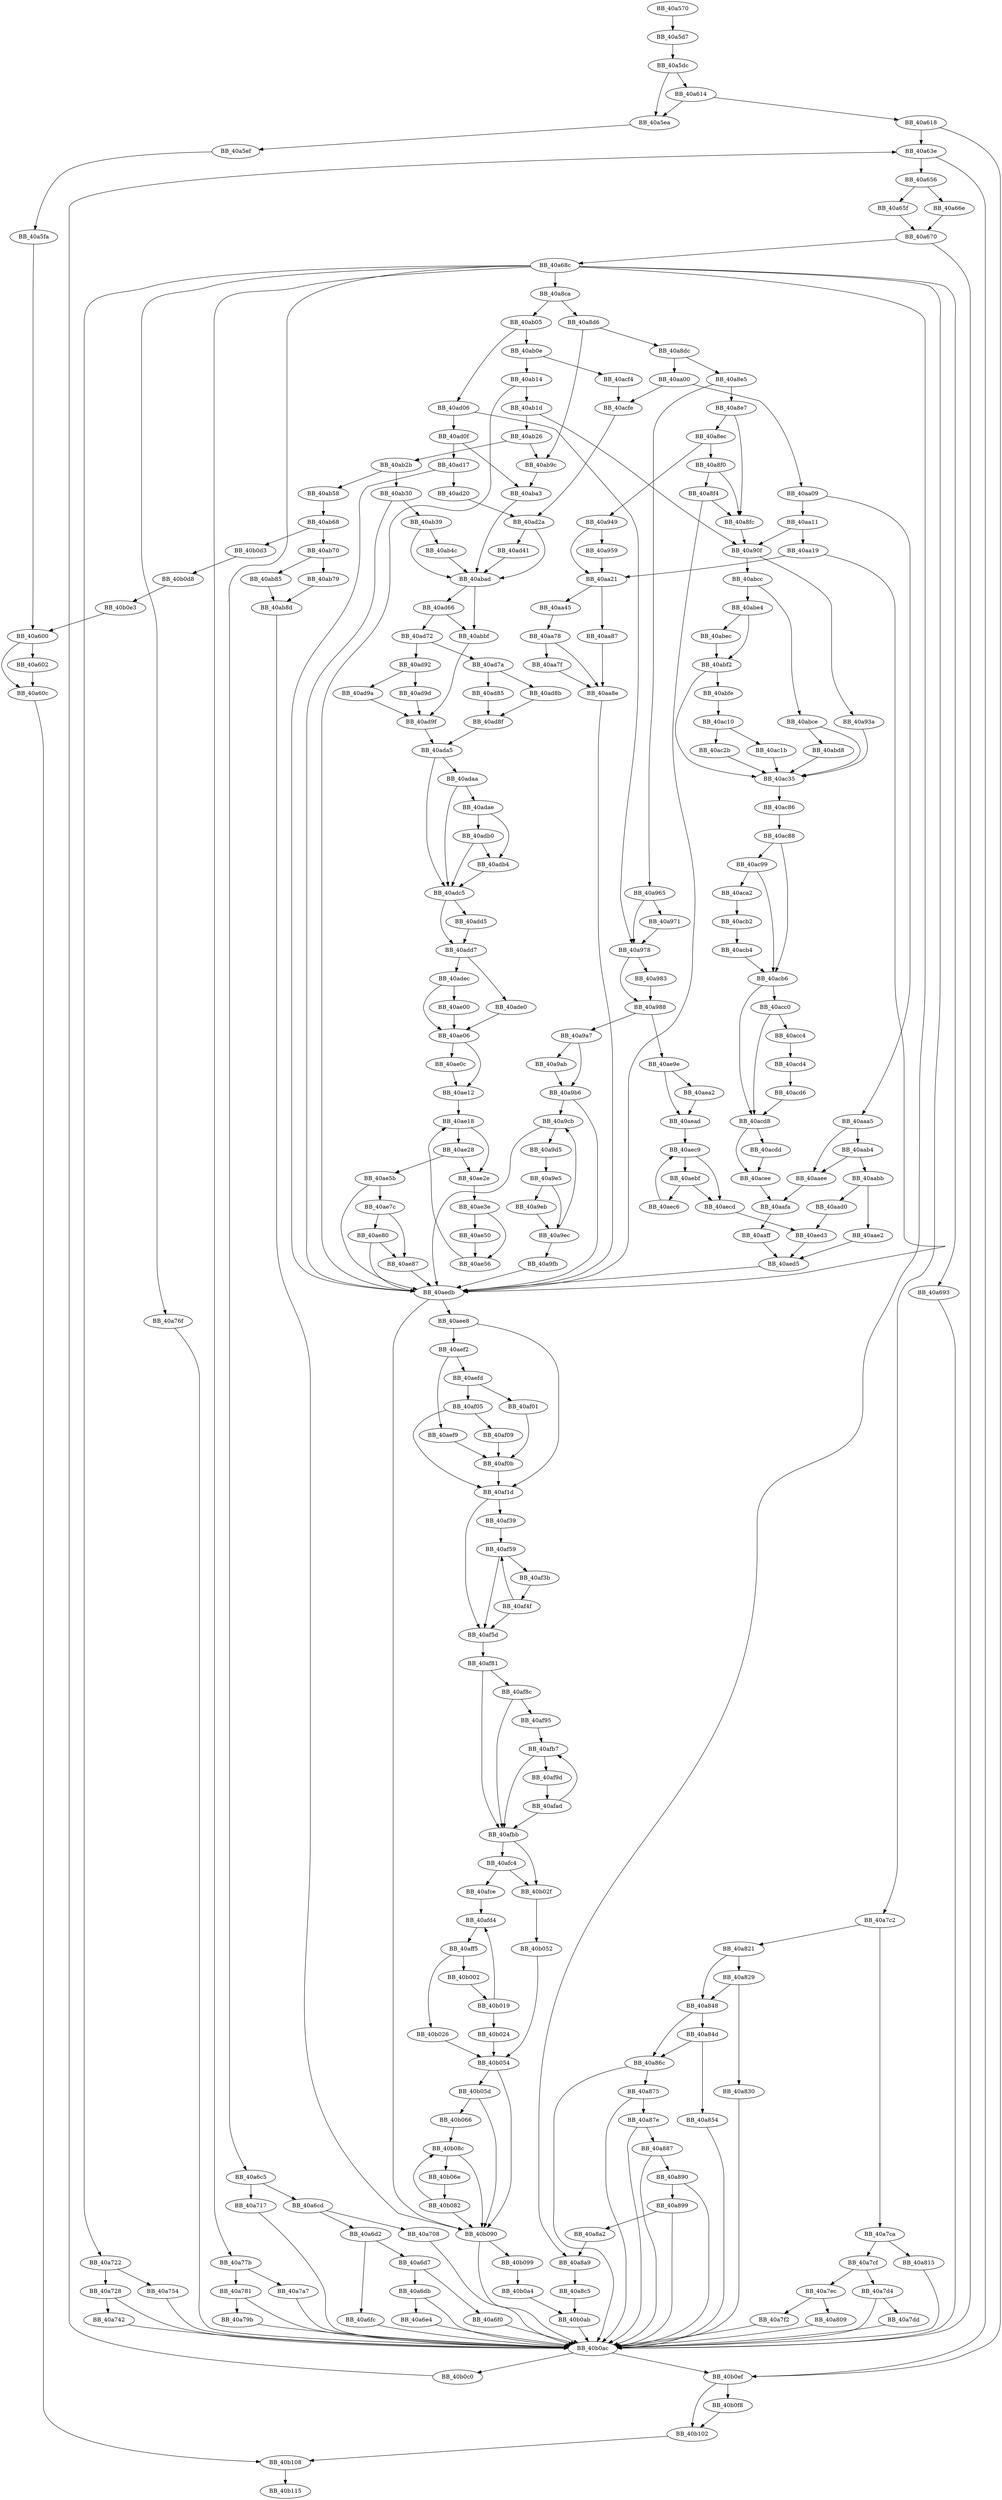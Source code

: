 DiGraph __woutput_l{
BB_40a570->BB_40a5d7
BB_40a5d7->BB_40a5dc
BB_40a5dc->BB_40a5ea
BB_40a5dc->BB_40a614
BB_40a5ea->BB_40a5ef
BB_40a5ef->BB_40a5fa
BB_40a5fa->BB_40a600
BB_40a600->BB_40a602
BB_40a600->BB_40a60c
BB_40a602->BB_40a60c
BB_40a60c->BB_40b108
BB_40a614->BB_40a5ea
BB_40a614->BB_40a618
BB_40a618->BB_40a63e
BB_40a618->BB_40b0ef
BB_40a63e->BB_40a656
BB_40a63e->BB_40b0ef
BB_40a656->BB_40a65f
BB_40a656->BB_40a66e
BB_40a65f->BB_40a670
BB_40a66e->BB_40a670
BB_40a670->BB_40a68c
BB_40a670->BB_40b0ac
BB_40a68c->BB_40a693
BB_40a68c->BB_40a6c5
BB_40a68c->BB_40a722
BB_40a68c->BB_40a76f
BB_40a68c->BB_40a77b
BB_40a68c->BB_40a7c2
BB_40a68c->BB_40a8a9
BB_40a68c->BB_40a8ca
BB_40a693->BB_40b0ac
BB_40a6c5->BB_40a6cd
BB_40a6c5->BB_40a717
BB_40a6cd->BB_40a6d2
BB_40a6cd->BB_40a708
BB_40a6d2->BB_40a6d7
BB_40a6d2->BB_40a6fc
BB_40a6d7->BB_40a6db
BB_40a6d7->BB_40a6f0
BB_40a6db->BB_40a6e4
BB_40a6db->BB_40b0ac
BB_40a6e4->BB_40b0ac
BB_40a6f0->BB_40b0ac
BB_40a6fc->BB_40b0ac
BB_40a708->BB_40b0ac
BB_40a717->BB_40b0ac
BB_40a722->BB_40a728
BB_40a722->BB_40a754
BB_40a728->BB_40a742
BB_40a728->BB_40b0ac
BB_40a742->BB_40b0ac
BB_40a754->BB_40b0ac
BB_40a76f->BB_40b0ac
BB_40a77b->BB_40a781
BB_40a77b->BB_40a7a7
BB_40a781->BB_40a79b
BB_40a781->BB_40b0ac
BB_40a79b->BB_40b0ac
BB_40a7a7->BB_40b0ac
BB_40a7c2->BB_40a7ca
BB_40a7c2->BB_40a821
BB_40a7ca->BB_40a7cf
BB_40a7ca->BB_40a815
BB_40a7cf->BB_40a7d4
BB_40a7cf->BB_40a7ec
BB_40a7d4->BB_40a7dd
BB_40a7d4->BB_40b0ac
BB_40a7dd->BB_40b0ac
BB_40a7ec->BB_40a7f2
BB_40a7ec->BB_40a809
BB_40a7f2->BB_40b0ac
BB_40a809->BB_40b0ac
BB_40a815->BB_40b0ac
BB_40a821->BB_40a829
BB_40a821->BB_40a848
BB_40a829->BB_40a830
BB_40a829->BB_40a848
BB_40a830->BB_40b0ac
BB_40a848->BB_40a84d
BB_40a848->BB_40a86c
BB_40a84d->BB_40a854
BB_40a84d->BB_40a86c
BB_40a854->BB_40b0ac
BB_40a86c->BB_40a875
BB_40a86c->BB_40b0ac
BB_40a875->BB_40a87e
BB_40a875->BB_40b0ac
BB_40a87e->BB_40a887
BB_40a87e->BB_40b0ac
BB_40a887->BB_40a890
BB_40a887->BB_40b0ac
BB_40a890->BB_40a899
BB_40a890->BB_40b0ac
BB_40a899->BB_40a8a2
BB_40a899->BB_40b0ac
BB_40a8a2->BB_40a8a9
BB_40a8a9->BB_40a8c5
BB_40a8c5->BB_40b0ab
BB_40a8ca->BB_40a8d6
BB_40a8ca->BB_40ab05
BB_40a8d6->BB_40a8dc
BB_40a8d6->BB_40ab9c
BB_40a8dc->BB_40a8e5
BB_40a8dc->BB_40aa00
BB_40a8e5->BB_40a8e7
BB_40a8e5->BB_40a965
BB_40a8e7->BB_40a8ec
BB_40a8e7->BB_40a8fc
BB_40a8ec->BB_40a8f0
BB_40a8ec->BB_40a949
BB_40a8f0->BB_40a8f4
BB_40a8f0->BB_40a8fc
BB_40a8f4->BB_40a8fc
BB_40a8f4->BB_40aedb
BB_40a8fc->BB_40a90f
BB_40a90f->BB_40a93a
BB_40a90f->BB_40abcc
BB_40a93a->BB_40ac35
BB_40a949->BB_40a959
BB_40a949->BB_40aa21
BB_40a959->BB_40aa21
BB_40a965->BB_40a971
BB_40a965->BB_40a978
BB_40a971->BB_40a978
BB_40a978->BB_40a983
BB_40a978->BB_40a988
BB_40a983->BB_40a988
BB_40a988->BB_40a9a7
BB_40a988->BB_40ae9e
BB_40a9a7->BB_40a9ab
BB_40a9a7->BB_40a9b6
BB_40a9ab->BB_40a9b6
BB_40a9b6->BB_40a9cb
BB_40a9b6->BB_40aedb
BB_40a9cb->BB_40a9d5
BB_40a9cb->BB_40aedb
BB_40a9d5->BB_40a9e5
BB_40a9e5->BB_40a9eb
BB_40a9e5->BB_40a9ec
BB_40a9eb->BB_40a9ec
BB_40a9ec->BB_40a9cb
BB_40a9ec->BB_40a9fb
BB_40a9fb->BB_40aedb
BB_40aa00->BB_40aa09
BB_40aa00->BB_40acfe
BB_40aa09->BB_40aa11
BB_40aa09->BB_40aaa5
BB_40aa11->BB_40a90f
BB_40aa11->BB_40aa19
BB_40aa19->BB_40aa21
BB_40aa19->BB_40aedb
BB_40aa21->BB_40aa45
BB_40aa21->BB_40aa87
BB_40aa45->BB_40aa78
BB_40aa78->BB_40aa7f
BB_40aa78->BB_40aa8e
BB_40aa7f->BB_40aa8e
BB_40aa87->BB_40aa8e
BB_40aa8e->BB_40aedb
BB_40aaa5->BB_40aab4
BB_40aaa5->BB_40aaee
BB_40aab4->BB_40aabb
BB_40aab4->BB_40aaee
BB_40aabb->BB_40aad0
BB_40aabb->BB_40aae2
BB_40aad0->BB_40aed3
BB_40aae2->BB_40aed5
BB_40aaee->BB_40aafa
BB_40aafa->BB_40aaff
BB_40aaff->BB_40aed5
BB_40ab05->BB_40ab0e
BB_40ab05->BB_40ad06
BB_40ab0e->BB_40ab14
BB_40ab0e->BB_40acf4
BB_40ab14->BB_40ab1d
BB_40ab14->BB_40aedb
BB_40ab1d->BB_40a90f
BB_40ab1d->BB_40ab26
BB_40ab26->BB_40ab2b
BB_40ab26->BB_40ab9c
BB_40ab2b->BB_40ab30
BB_40ab2b->BB_40ab58
BB_40ab30->BB_40ab39
BB_40ab30->BB_40aedb
BB_40ab39->BB_40ab4c
BB_40ab39->BB_40abad
BB_40ab4c->BB_40abad
BB_40ab58->BB_40ab68
BB_40ab68->BB_40ab70
BB_40ab68->BB_40b0d3
BB_40ab70->BB_40ab79
BB_40ab70->BB_40ab85
BB_40ab79->BB_40ab8d
BB_40ab85->BB_40ab8d
BB_40ab8d->BB_40b090
BB_40ab9c->BB_40aba3
BB_40aba3->BB_40abad
BB_40abad->BB_40abbf
BB_40abad->BB_40ad66
BB_40abbf->BB_40ad9f
BB_40abcc->BB_40abce
BB_40abcc->BB_40abe4
BB_40abce->BB_40abd8
BB_40abce->BB_40ac35
BB_40abd8->BB_40ac35
BB_40abe4->BB_40abec
BB_40abe4->BB_40abf2
BB_40abec->BB_40abf2
BB_40abf2->BB_40abfe
BB_40abf2->BB_40ac35
BB_40abfe->BB_40ac10
BB_40ac10->BB_40ac1b
BB_40ac10->BB_40ac2b
BB_40ac1b->BB_40ac35
BB_40ac2b->BB_40ac35
BB_40ac35->BB_40ac86
BB_40ac86->BB_40ac88
BB_40ac88->BB_40ac99
BB_40ac88->BB_40acb6
BB_40ac99->BB_40aca2
BB_40ac99->BB_40acb6
BB_40aca2->BB_40acb2
BB_40acb2->BB_40acb4
BB_40acb4->BB_40acb6
BB_40acb6->BB_40acc0
BB_40acb6->BB_40acd8
BB_40acc0->BB_40acc4
BB_40acc0->BB_40acd8
BB_40acc4->BB_40acd4
BB_40acd4->BB_40acd6
BB_40acd6->BB_40acd8
BB_40acd8->BB_40acdd
BB_40acd8->BB_40acee
BB_40acdd->BB_40acee
BB_40acee->BB_40aafa
BB_40acf4->BB_40acfe
BB_40acfe->BB_40ad2a
BB_40ad06->BB_40a978
BB_40ad06->BB_40ad0f
BB_40ad0f->BB_40aba3
BB_40ad0f->BB_40ad17
BB_40ad17->BB_40ad20
BB_40ad17->BB_40aedb
BB_40ad20->BB_40ad2a
BB_40ad2a->BB_40abad
BB_40ad2a->BB_40ad41
BB_40ad41->BB_40abad
BB_40ad66->BB_40abbf
BB_40ad66->BB_40ad72
BB_40ad72->BB_40ad7a
BB_40ad72->BB_40ad92
BB_40ad7a->BB_40ad85
BB_40ad7a->BB_40ad8b
BB_40ad85->BB_40ad8f
BB_40ad8b->BB_40ad8f
BB_40ad8f->BB_40ada5
BB_40ad92->BB_40ad9a
BB_40ad92->BB_40ad9d
BB_40ad9a->BB_40ad9f
BB_40ad9d->BB_40ad9f
BB_40ad9f->BB_40ada5
BB_40ada5->BB_40adaa
BB_40ada5->BB_40adc5
BB_40adaa->BB_40adae
BB_40adaa->BB_40adc5
BB_40adae->BB_40adb0
BB_40adae->BB_40adb4
BB_40adb0->BB_40adb4
BB_40adb0->BB_40adc5
BB_40adb4->BB_40adc5
BB_40adc5->BB_40add5
BB_40adc5->BB_40add7
BB_40add5->BB_40add7
BB_40add7->BB_40ade0
BB_40add7->BB_40adec
BB_40ade0->BB_40ae06
BB_40adec->BB_40ae00
BB_40adec->BB_40ae06
BB_40ae00->BB_40ae06
BB_40ae06->BB_40ae0c
BB_40ae06->BB_40ae12
BB_40ae0c->BB_40ae12
BB_40ae12->BB_40ae18
BB_40ae18->BB_40ae28
BB_40ae18->BB_40ae2e
BB_40ae28->BB_40ae2e
BB_40ae28->BB_40ae5b
BB_40ae2e->BB_40ae3e
BB_40ae3e->BB_40ae50
BB_40ae3e->BB_40ae56
BB_40ae50->BB_40ae56
BB_40ae56->BB_40ae18
BB_40ae5b->BB_40ae7c
BB_40ae5b->BB_40aedb
BB_40ae7c->BB_40ae80
BB_40ae7c->BB_40ae87
BB_40ae80->BB_40ae87
BB_40ae80->BB_40aedb
BB_40ae87->BB_40aedb
BB_40ae9e->BB_40aea2
BB_40ae9e->BB_40aead
BB_40aea2->BB_40aead
BB_40aead->BB_40aec9
BB_40aebf->BB_40aec6
BB_40aebf->BB_40aecd
BB_40aec6->BB_40aec9
BB_40aec9->BB_40aebf
BB_40aec9->BB_40aecd
BB_40aecd->BB_40aed3
BB_40aed3->BB_40aed5
BB_40aed5->BB_40aedb
BB_40aedb->BB_40aee8
BB_40aedb->BB_40b090
BB_40aee8->BB_40aef2
BB_40aee8->BB_40af1d
BB_40aef2->BB_40aef9
BB_40aef2->BB_40aefd
BB_40aef9->BB_40af0b
BB_40aefd->BB_40af01
BB_40aefd->BB_40af05
BB_40af01->BB_40af0b
BB_40af05->BB_40af09
BB_40af05->BB_40af1d
BB_40af09->BB_40af0b
BB_40af0b->BB_40af1d
BB_40af1d->BB_40af39
BB_40af1d->BB_40af5d
BB_40af39->BB_40af59
BB_40af3b->BB_40af4f
BB_40af4f->BB_40af59
BB_40af4f->BB_40af5d
BB_40af59->BB_40af3b
BB_40af59->BB_40af5d
BB_40af5d->BB_40af81
BB_40af81->BB_40af8c
BB_40af81->BB_40afbb
BB_40af8c->BB_40af95
BB_40af8c->BB_40afbb
BB_40af95->BB_40afb7
BB_40af9d->BB_40afad
BB_40afad->BB_40afb7
BB_40afad->BB_40afbb
BB_40afb7->BB_40af9d
BB_40afb7->BB_40afbb
BB_40afbb->BB_40afc4
BB_40afbb->BB_40b02f
BB_40afc4->BB_40afce
BB_40afc4->BB_40b02f
BB_40afce->BB_40afd4
BB_40afd4->BB_40aff5
BB_40aff5->BB_40b002
BB_40aff5->BB_40b026
BB_40b002->BB_40b019
BB_40b019->BB_40afd4
BB_40b019->BB_40b024
BB_40b024->BB_40b054
BB_40b026->BB_40b054
BB_40b02f->BB_40b052
BB_40b052->BB_40b054
BB_40b054->BB_40b05d
BB_40b054->BB_40b090
BB_40b05d->BB_40b066
BB_40b05d->BB_40b090
BB_40b066->BB_40b08c
BB_40b06e->BB_40b082
BB_40b082->BB_40b08c
BB_40b082->BB_40b090
BB_40b08c->BB_40b06e
BB_40b08c->BB_40b090
BB_40b090->BB_40b099
BB_40b090->BB_40b0ac
BB_40b099->BB_40b0a4
BB_40b0a4->BB_40b0ab
BB_40b0ab->BB_40b0ac
BB_40b0ac->BB_40b0c0
BB_40b0ac->BB_40b0ef
BB_40b0c0->BB_40a63e
BB_40b0d3->BB_40b0d8
BB_40b0d8->BB_40b0e3
BB_40b0e3->BB_40a600
BB_40b0ef->BB_40b0f8
BB_40b0ef->BB_40b102
BB_40b0f8->BB_40b102
BB_40b102->BB_40b108
BB_40b108->BB_40b115
}
